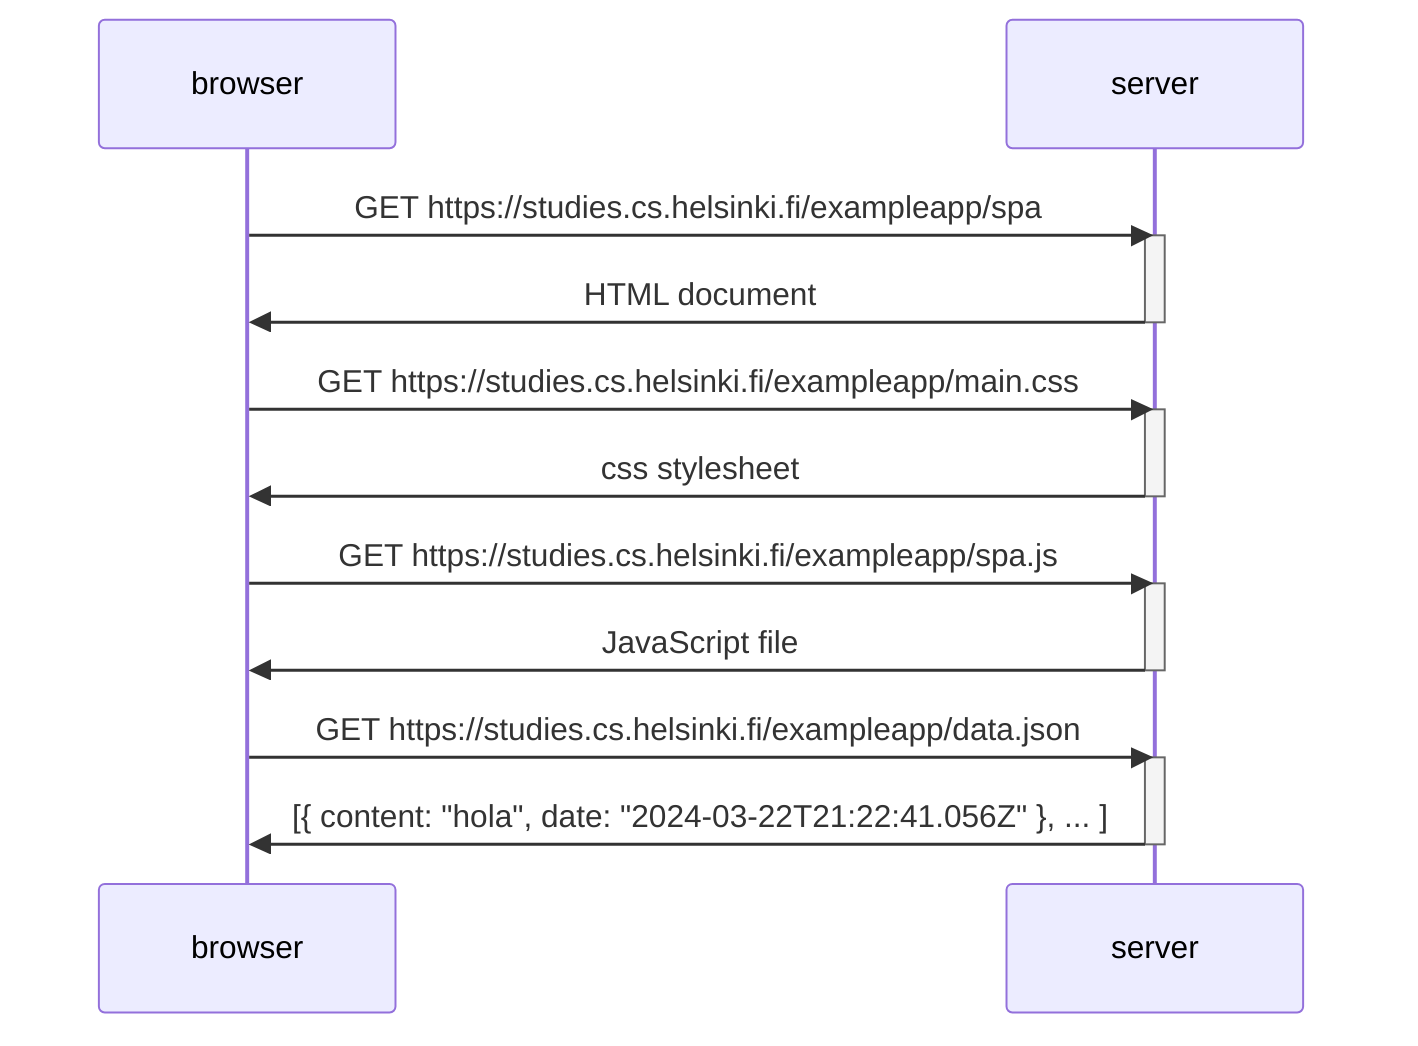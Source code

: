 sequenceDiagram
    participant browser
    participant server

    browser->>server: GET https://studies.cs.helsinki.fi/exampleapp/spa    
    activate server 
    server->>browser: HTML document
    deactivate server

    browser->>server: GET https://studies.cs.helsinki.fi/exampleapp/main.css    
    activate server 
    server->>browser: css stylesheet
    deactivate server

    browser->>server: GET https://studies.cs.helsinki.fi/exampleapp/spa.js
    activate server 
    server->>browser: JavaScript file
    deactivate server

    browser->>server: GET https://studies.cs.helsinki.fi/exampleapp/data.json
    activate server 
    server->>browser: [{ content: "hola", date: "2024-03-22T21:22:41.056Z" }, ... ]
    deactivate server